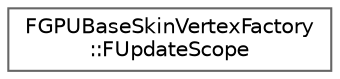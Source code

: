 digraph "Graphical Class Hierarchy"
{
 // INTERACTIVE_SVG=YES
 // LATEX_PDF_SIZE
  bgcolor="transparent";
  edge [fontname=Helvetica,fontsize=10,labelfontname=Helvetica,labelfontsize=10];
  node [fontname=Helvetica,fontsize=10,shape=box,height=0.2,width=0.4];
  rankdir="LR";
  Node0 [id="Node000000",label="FGPUBaseSkinVertexFactory\l::FUpdateScope",height=0.2,width=0.4,color="grey40", fillcolor="white", style="filled",URL="$de/d8e/classFGPUBaseSkinVertexFactory_1_1FUpdateScope.html",tooltip=" "];
}
